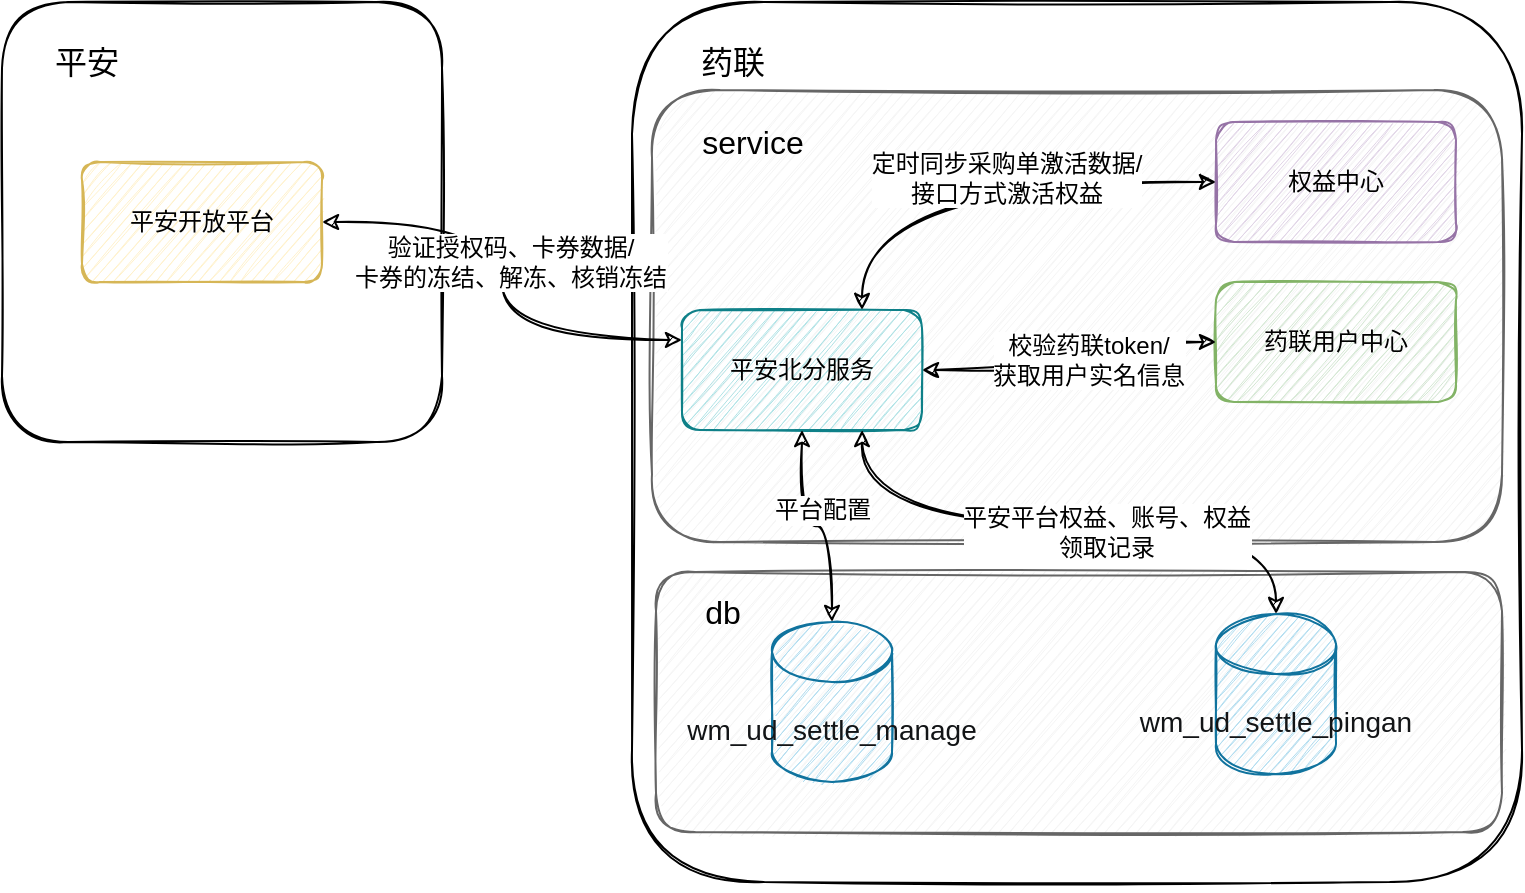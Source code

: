 <mxfile version="17.2.6" type="github" pages="3">
  <diagram id="sKZ18Q_9JzX4SDILj4GE" name="服务关系图">
    <mxGraphModel dx="1406" dy="701" grid="1" gridSize="10" guides="1" tooltips="1" connect="1" arrows="1" fold="1" page="1" pageScale="1" pageWidth="827" pageHeight="1169" math="0" shadow="0">
      <root>
        <mxCell id="0" />
        <mxCell id="1" parent="0" />
        <mxCell id="rWlm6NNGKYXJjht6-5lg-11" value="" style="rounded=1;whiteSpace=wrap;html=1;sketch=1;" vertex="1" parent="1">
          <mxGeometry x="395" y="80" width="445" height="440" as="geometry" />
        </mxCell>
        <mxCell id="rWlm6NNGKYXJjht6-5lg-10" value="" style="rounded=1;whiteSpace=wrap;html=1;fillColor=#f5f5f5;sketch=1;strokeColor=#666666;fontColor=#333333;" vertex="1" parent="1">
          <mxGeometry x="407" y="365" width="423" height="130" as="geometry" />
        </mxCell>
        <mxCell id="rWlm6NNGKYXJjht6-5lg-9" value="" style="rounded=1;whiteSpace=wrap;html=1;fillColor=#f5f5f5;sketch=1;strokeColor=#666666;fontColor=#333333;" vertex="1" parent="1">
          <mxGeometry x="405" y="124" width="425" height="226" as="geometry" />
        </mxCell>
        <mxCell id="rWlm6NNGKYXJjht6-5lg-8" value="" style="rounded=1;whiteSpace=wrap;html=1;sketch=1;" vertex="1" parent="1">
          <mxGeometry x="80" y="80" width="220" height="220" as="geometry" />
        </mxCell>
        <mxCell id="rWlm6NNGKYXJjht6-5lg-1" value="平安北分服务" style="rounded=1;whiteSpace=wrap;html=1;sketch=1;fillColor=#b0e3e6;strokeColor=#0e8088;" vertex="1" parent="1">
          <mxGeometry x="420" y="234" width="120" height="60" as="geometry" />
        </mxCell>
        <mxCell id="rWlm6NNGKYXJjht6-5lg-3" value="药联用户中心" style="rounded=1;whiteSpace=wrap;html=1;sketch=1;fillColor=#d5e8d4;strokeColor=#82b366;" vertex="1" parent="1">
          <mxGeometry x="687" y="220" width="120" height="60" as="geometry" />
        </mxCell>
        <mxCell id="rWlm6NNGKYXJjht6-5lg-4" value="平安开放平台" style="rounded=1;whiteSpace=wrap;html=1;sketch=1;fillColor=#fff2cc;strokeColor=#d6b656;" vertex="1" parent="1">
          <mxGeometry x="120" y="160" width="120" height="60" as="geometry" />
        </mxCell>
        <mxCell id="rWlm6NNGKYXJjht6-5lg-5" value="权益中心" style="rounded=1;whiteSpace=wrap;html=1;sketch=1;fillColor=#e1d5e7;strokeColor=#9673a6;" vertex="1" parent="1">
          <mxGeometry x="687" y="140" width="120" height="60" as="geometry" />
        </mxCell>
        <mxCell id="rWlm6NNGKYXJjht6-5lg-6" value="&lt;p style=&quot;margin: 0px ; font-stretch: normal ; font-size: 14px ; line-height: normal ; color: rgb(18 , 20 , 22)&quot;&gt;wm_ud_settle_manage&lt;/p&gt;" style="shape=cylinder3;whiteSpace=wrap;html=1;boundedLbl=1;backgroundOutline=1;size=15;sketch=1;fillColor=#b1ddf0;strokeColor=#10739e;" vertex="1" parent="1">
          <mxGeometry x="465" y="390" width="60" height="80" as="geometry" />
        </mxCell>
        <mxCell id="rWlm6NNGKYXJjht6-5lg-7" value="&lt;p style=&quot;margin: 0px ; font-stretch: normal ; font-size: 14px ; line-height: normal ; color: rgb(18 , 20 , 22)&quot;&gt;wm_ud_settle_pingan&lt;/p&gt;" style="shape=cylinder3;whiteSpace=wrap;html=1;boundedLbl=1;backgroundOutline=1;size=15;sketch=1;fillColor=#b1ddf0;strokeColor=#10739e;" vertex="1" parent="1">
          <mxGeometry x="687" y="386" width="60" height="80" as="geometry" />
        </mxCell>
        <mxCell id="rWlm6NNGKYXJjht6-5lg-12" style="edgeStyle=orthogonalEdgeStyle;rounded=0;orthogonalLoop=1;jettySize=auto;html=1;exitX=0.5;exitY=1;exitDx=0;exitDy=0;sketch=1;" edge="1" parent="1">
          <mxGeometry relative="1" as="geometry">
            <mxPoint x="595" y="516" as="sourcePoint" />
            <mxPoint x="595" y="516" as="targetPoint" />
          </mxGeometry>
        </mxCell>
        <mxCell id="rWlm6NNGKYXJjht6-5lg-14" value="&lt;font style=&quot;font-size: 16px&quot;&gt;平安&lt;/font&gt;" style="text;html=1;align=center;verticalAlign=middle;resizable=0;points=[];autosize=1;strokeColor=none;fillColor=none;sketch=1;" vertex="1" parent="1">
          <mxGeometry x="97" y="100" width="50" height="20" as="geometry" />
        </mxCell>
        <mxCell id="rWlm6NNGKYXJjht6-5lg-16" style="edgeStyle=orthogonalEdgeStyle;curved=1;rounded=0;sketch=1;orthogonalLoop=1;jettySize=auto;html=1;exitX=1;exitY=0.5;exitDx=0;exitDy=0;fontSize=12;entryX=0;entryY=0.5;entryDx=0;entryDy=0;startArrow=classic;startFill=1;" edge="1" parent="1" source="rWlm6NNGKYXJjht6-5lg-1" target="rWlm6NNGKYXJjht6-5lg-3">
          <mxGeometry relative="1" as="geometry">
            <mxPoint x="336.66" y="635" as="sourcePoint" />
            <mxPoint x="470.0" y="624" as="targetPoint" />
          </mxGeometry>
        </mxCell>
        <mxCell id="rWlm6NNGKYXJjht6-5lg-18" value="校验药联token/&lt;br&gt;获取用户实名信息" style="edgeLabel;html=1;align=center;verticalAlign=middle;resizable=0;points=[];fontSize=12;" vertex="1" connectable="0" parent="rWlm6NNGKYXJjht6-5lg-16">
          <mxGeometry x="0.2" y="-9" relative="1" as="geometry">
            <mxPoint as="offset" />
          </mxGeometry>
        </mxCell>
        <mxCell id="rWlm6NNGKYXJjht6-5lg-19" style="edgeStyle=orthogonalEdgeStyle;curved=1;rounded=0;sketch=1;orthogonalLoop=1;jettySize=auto;html=1;exitX=0.75;exitY=0;exitDx=0;exitDy=0;fontSize=12;entryX=0;entryY=0.5;entryDx=0;entryDy=0;startArrow=classic;startFill=1;" edge="1" parent="1" source="rWlm6NNGKYXJjht6-5lg-1" target="rWlm6NNGKYXJjht6-5lg-5">
          <mxGeometry relative="1" as="geometry">
            <mxPoint x="520" y="264" as="sourcePoint" />
            <mxPoint x="645" y="194" as="targetPoint" />
          </mxGeometry>
        </mxCell>
        <mxCell id="rWlm6NNGKYXJjht6-5lg-20" value="定时同步采购单激活数据/&lt;br&gt;接口方式激活权益" style="edgeLabel;html=1;align=center;verticalAlign=middle;resizable=0;points=[];fontSize=12;" vertex="1" connectable="0" parent="rWlm6NNGKYXJjht6-5lg-19">
          <mxGeometry x="0.2" y="-9" relative="1" as="geometry">
            <mxPoint x="-9" y="-11" as="offset" />
          </mxGeometry>
        </mxCell>
        <mxCell id="rWlm6NNGKYXJjht6-5lg-24" style="edgeStyle=orthogonalEdgeStyle;curved=1;rounded=0;sketch=1;orthogonalLoop=1;jettySize=auto;html=1;exitX=1;exitY=0.5;exitDx=0;exitDy=0;fontSize=12;entryX=0;entryY=0.25;entryDx=0;entryDy=0;startArrow=classic;startFill=1;" edge="1" parent="1" source="rWlm6NNGKYXJjht6-5lg-4" target="rWlm6NNGKYXJjht6-5lg-1">
          <mxGeometry relative="1" as="geometry">
            <mxPoint x="455" y="190" as="sourcePoint" />
            <mxPoint x="580" y="120" as="targetPoint" />
          </mxGeometry>
        </mxCell>
        <mxCell id="rWlm6NNGKYXJjht6-5lg-26" value="验证授权码、卡券数据/&lt;br&gt;卡券的冻结、解冻、核销冻结" style="edgeLabel;html=1;align=center;verticalAlign=middle;resizable=0;points=[];fontSize=12;labelBackgroundColor=default;" vertex="1" connectable="0" parent="rWlm6NNGKYXJjht6-5lg-24">
          <mxGeometry x="0.277" y="5" relative="1" as="geometry">
            <mxPoint y="-34" as="offset" />
          </mxGeometry>
        </mxCell>
        <mxCell id="rWlm6NNGKYXJjht6-5lg-27" value="&lt;font style=&quot;font-size: 16px&quot;&gt;药联&lt;/font&gt;" style="text;html=1;align=center;verticalAlign=middle;resizable=0;points=[];autosize=1;strokeColor=none;fillColor=none;sketch=1;" vertex="1" parent="1">
          <mxGeometry x="420" y="100" width="50" height="20" as="geometry" />
        </mxCell>
        <mxCell id="rWlm6NNGKYXJjht6-5lg-29" style="edgeStyle=orthogonalEdgeStyle;curved=1;rounded=0;sketch=1;orthogonalLoop=1;jettySize=auto;html=1;exitX=0.5;exitY=0;exitDx=0;exitDy=0;fontSize=12;entryX=0.5;entryY=1;entryDx=0;entryDy=0;startArrow=classic;startFill=1;exitPerimeter=0;" edge="1" parent="1" source="rWlm6NNGKYXJjht6-5lg-6" target="rWlm6NNGKYXJjht6-5lg-1">
          <mxGeometry relative="1" as="geometry">
            <mxPoint x="240" y="200" as="sourcePoint" />
            <mxPoint x="430" y="279" as="targetPoint" />
          </mxGeometry>
        </mxCell>
        <mxCell id="rWlm6NNGKYXJjht6-5lg-30" value="平台配置" style="edgeLabel;html=1;align=center;verticalAlign=middle;resizable=0;points=[];fontSize=12;" vertex="1" connectable="0" parent="rWlm6NNGKYXJjht6-5lg-29">
          <mxGeometry x="0.277" y="5" relative="1" as="geometry">
            <mxPoint x="15" as="offset" />
          </mxGeometry>
        </mxCell>
        <mxCell id="rWlm6NNGKYXJjht6-5lg-31" style="edgeStyle=orthogonalEdgeStyle;curved=1;rounded=0;sketch=1;orthogonalLoop=1;jettySize=auto;html=1;exitX=0.5;exitY=0;exitDx=0;exitDy=0;fontSize=12;entryX=0.75;entryY=1;entryDx=0;entryDy=0;startArrow=classic;startFill=1;exitPerimeter=0;" edge="1" parent="1" source="rWlm6NNGKYXJjht6-5lg-7" target="rWlm6NNGKYXJjht6-5lg-1">
          <mxGeometry relative="1" as="geometry">
            <mxPoint x="505" y="449" as="sourcePoint" />
            <mxPoint x="490" y="324" as="targetPoint" />
          </mxGeometry>
        </mxCell>
        <mxCell id="rWlm6NNGKYXJjht6-5lg-32" value="平安平台权益、账号、权益&lt;br&gt;领取记录" style="edgeLabel;html=1;align=center;verticalAlign=middle;resizable=0;points=[];fontSize=12;" vertex="1" connectable="0" parent="rWlm6NNGKYXJjht6-5lg-31">
          <mxGeometry x="0.277" y="5" relative="1" as="geometry">
            <mxPoint x="60" as="offset" />
          </mxGeometry>
        </mxCell>
        <mxCell id="rWlm6NNGKYXJjht6-5lg-33" value="&lt;font size=&quot;3&quot;&gt;service&lt;/font&gt;" style="text;html=1;align=center;verticalAlign=middle;resizable=0;points=[];autosize=1;strokeColor=none;fillColor=none;sketch=1;" vertex="1" parent="1">
          <mxGeometry x="420" y="140" width="70" height="20" as="geometry" />
        </mxCell>
        <mxCell id="rWlm6NNGKYXJjht6-5lg-34" value="&lt;font size=&quot;3&quot;&gt;db&lt;/font&gt;" style="text;html=1;align=center;verticalAlign=middle;resizable=0;points=[];autosize=1;strokeColor=none;fillColor=none;sketch=1;" vertex="1" parent="1">
          <mxGeometry x="425" y="375" width="30" height="20" as="geometry" />
        </mxCell>
      </root>
    </mxGraphModel>
  </diagram>
  <diagram id="8aKM9LNyqzDeqCLq5lPP" name="详细流程图">
    <mxGraphModel dx="3887" dy="701" grid="1" gridSize="10" guides="1" tooltips="1" connect="1" arrows="1" fold="1" page="1" pageScale="1" pageWidth="827" pageHeight="1169" math="0" shadow="0">
      <root>
        <mxCell id="0" />
        <mxCell id="1" parent="0" />
        <mxCell id="D0R3tvfCUw0mEAUHzphH-1" value="平安用户端(APP)" style="swimlane;whiteSpace=wrap;sketch=1;" vertex="1" parent="1">
          <mxGeometry x="-2320" y="70" width="281.5" height="1892" as="geometry" />
        </mxCell>
        <mxCell id="D0R3tvfCUw0mEAUHzphH-2" style="edgeStyle=orthogonalEdgeStyle;curved=1;rounded=0;orthogonalLoop=1;jettySize=auto;html=1;exitX=0.5;exitY=1;exitDx=0;exitDy=0;sketch=1;" edge="1" parent="D0R3tvfCUw0mEAUHzphH-1" source="D0R3tvfCUw0mEAUHzphH-3" target="D0R3tvfCUw0mEAUHzphH-4">
          <mxGeometry relative="1" as="geometry" />
        </mxCell>
        <mxCell id="D0R3tvfCUw0mEAUHzphH-3" value="START" style="ellipse;whiteSpace=wrap;html=1;strokeWidth=2;sketch=1;" vertex="1" parent="D0R3tvfCUw0mEAUHzphH-1">
          <mxGeometry x="99.5" y="52" width="84.5" height="38" as="geometry" />
        </mxCell>
        <mxCell id="D0R3tvfCUw0mEAUHzphH-4" value="选择优惠券使用" style="rounded=1;whiteSpace=wrap;html=1;align=left;sketch=1;" vertex="1" parent="D0R3tvfCUw0mEAUHzphH-1">
          <mxGeometry x="95.13" y="122" width="93.25" height="38" as="geometry" />
        </mxCell>
        <mxCell id="D0R3tvfCUw0mEAUHzphH-7" value="END" style="ellipse;whiteSpace=wrap;html=1;strokeWidth=2;sketch=1;" vertex="1" parent="D0R3tvfCUw0mEAUHzphH-1">
          <mxGeometry x="114.25" y="330" width="53" height="28" as="geometry" />
        </mxCell>
        <mxCell id="D0R3tvfCUw0mEAUHzphH-9" value="" style="edgeStyle=orthogonalEdgeStyle;curved=1;rounded=0;orthogonalLoop=1;jettySize=auto;html=1;sketch=1;" edge="1" parent="D0R3tvfCUw0mEAUHzphH-1" source="D0R3tvfCUw0mEAUHzphH-10" target="D0R3tvfCUw0mEAUHzphH-14">
          <mxGeometry relative="1" as="geometry" />
        </mxCell>
        <mxCell id="D0R3tvfCUw0mEAUHzphH-10" value="创建成功" style="rhombus;whiteSpace=wrap;html=1;align=center;fillColor=rgb(255, 255, 255);strokeColor=rgb(0, 0, 0);fontColor=rgb(0, 0, 0);rounded=1;sketch=1;" vertex="1" parent="D0R3tvfCUw0mEAUHzphH-1">
          <mxGeometry x="143" y="2020.005" width="80" height="80" as="geometry" />
        </mxCell>
        <mxCell id="D0R3tvfCUw0mEAUHzphH-11" value="END" style="ellipse;whiteSpace=wrap;html=1;strokeWidth=2;sketch=1;" vertex="1" parent="D0R3tvfCUw0mEAUHzphH-1">
          <mxGeometry x="38" y="2046" width="53" height="28" as="geometry" />
        </mxCell>
        <mxCell id="D0R3tvfCUw0mEAUHzphH-12" value="" style="edgeStyle=orthogonalEdgeStyle;curved=1;rounded=0;orthogonalLoop=1;jettySize=auto;html=1;entryX=1;entryY=0.5;entryDx=0;entryDy=0;sketch=1;" edge="1" parent="D0R3tvfCUw0mEAUHzphH-1" target="D0R3tvfCUw0mEAUHzphH-11">
          <mxGeometry relative="1" as="geometry">
            <mxPoint x="148" y="2060.01" as="sourcePoint" />
            <mxPoint x="98.51" y="2060.07" as="targetPoint" />
          </mxGeometry>
        </mxCell>
        <mxCell id="D0R3tvfCUw0mEAUHzphH-13" value="否" style="edgeLabel;html=1;align=center;verticalAlign=middle;resizable=0;points=[];sketch=1;" vertex="1" connectable="0" parent="D0R3tvfCUw0mEAUHzphH-12">
          <mxGeometry x="-0.136" y="-5" relative="1" as="geometry">
            <mxPoint as="offset" />
          </mxGeometry>
        </mxCell>
        <mxCell id="D0R3tvfCUw0mEAUHzphH-14" value="打款凭证上传页面" style="whiteSpace=wrap;html=1;fillColor=rgb(255, 255, 255);strokeColor=rgb(0, 0, 0);fontColor=rgb(0, 0, 0);rounded=1;align=left;sketch=1;" vertex="1" parent="D0R3tvfCUw0mEAUHzphH-1">
          <mxGeometry x="123" y="2130.015" width="120" height="60" as="geometry" />
        </mxCell>
        <mxCell id="D0R3tvfCUw0mEAUHzphH-15" value="创建成功" style="rhombus;whiteSpace=wrap;html=1;align=center;fillColor=rgb(255, 255, 255);strokeColor=rgb(0, 0, 0);fontColor=rgb(0, 0, 0);rounded=1;sketch=1;" vertex="1" parent="D0R3tvfCUw0mEAUHzphH-1">
          <mxGeometry x="143" y="2220.005" width="80" height="80" as="geometry" />
        </mxCell>
        <mxCell id="D0R3tvfCUw0mEAUHzphH-16" value="END" style="ellipse;whiteSpace=wrap;html=1;strokeWidth=2;sketch=1;" vertex="1" parent="D0R3tvfCUw0mEAUHzphH-1">
          <mxGeometry x="38" y="2246" width="53" height="28" as="geometry" />
        </mxCell>
        <mxCell id="D0R3tvfCUw0mEAUHzphH-17" value="" style="edgeStyle=orthogonalEdgeStyle;curved=1;rounded=0;orthogonalLoop=1;jettySize=auto;html=1;entryX=1;entryY=0.5;entryDx=0;entryDy=0;sketch=1;" edge="1" parent="D0R3tvfCUw0mEAUHzphH-1" target="D0R3tvfCUw0mEAUHzphH-16">
          <mxGeometry relative="1" as="geometry">
            <mxPoint x="148" y="2260.01" as="sourcePoint" />
            <mxPoint x="-59.99" y="2132.07" as="targetPoint" />
          </mxGeometry>
        </mxCell>
        <mxCell id="D0R3tvfCUw0mEAUHzphH-18" value="否" style="edgeLabel;html=1;align=center;verticalAlign=middle;resizable=0;points=[];sketch=1;" vertex="1" connectable="0" parent="D0R3tvfCUw0mEAUHzphH-17">
          <mxGeometry x="-0.136" y="-5" relative="1" as="geometry">
            <mxPoint as="offset" />
          </mxGeometry>
        </mxCell>
        <mxCell id="D0R3tvfCUw0mEAUHzphH-92" value="&lt;font style=&quot;font-size: 12px&quot;&gt;生成特定跳转链接,302重定向跳转&lt;br&gt;url:样式:&lt;span style=&quot;color: rgba(0 , 0 , 0 , 0) ; font-family: monospace&quot;&gt;%3&lt;/span&gt;&lt;span style=&quot;color: rgb(18 , 20 , 22)&quot;&gt;https://host:port&lt;/span&gt;/check?code=xxx&amp;amp;couponCode=xxx&lt;br&gt;两个参数:&lt;br&gt;code: 授权码,有效期5分钟&lt;br&gt;平安的卡券ID&lt;/font&gt;" style="rounded=1;whiteSpace=wrap;html=1;align=left;sketch=1;" vertex="1" parent="D0R3tvfCUw0mEAUHzphH-1">
          <mxGeometry x="42" y="190" width="201" height="110" as="geometry" />
        </mxCell>
        <mxCell id="qD16PZeWY5JkVx_kRt0j-1" style="edgeStyle=orthogonalEdgeStyle;curved=1;rounded=0;orthogonalLoop=1;jettySize=auto;html=1;exitX=0.5;exitY=1;exitDx=0;exitDy=0;sketch=1;entryX=0.5;entryY=0;entryDx=0;entryDy=0;" edge="1" parent="D0R3tvfCUw0mEAUHzphH-1" source="D0R3tvfCUw0mEAUHzphH-4" target="D0R3tvfCUw0mEAUHzphH-92">
          <mxGeometry relative="1" as="geometry">
            <mxPoint x="433.255" y="170" as="sourcePoint" />
            <mxPoint x="154.5" y="190" as="targetPoint" />
          </mxGeometry>
        </mxCell>
        <mxCell id="IJUBcqG4xjlxhmgSNN_N-18" value="END" style="ellipse;whiteSpace=wrap;html=1;strokeWidth=2;sketch=1;" vertex="1" parent="D0R3tvfCUw0mEAUHzphH-1">
          <mxGeometry x="116.5" y="620" width="53" height="28" as="geometry" />
        </mxCell>
        <mxCell id="IJUBcqG4xjlxhmgSNN_N-30" value="END" style="ellipse;whiteSpace=wrap;html=1;strokeWidth=2;sketch=1;" vertex="1" parent="D0R3tvfCUw0mEAUHzphH-1">
          <mxGeometry x="120.5" y="850" width="53" height="28" as="geometry" />
        </mxCell>
        <mxCell id="IJUBcqG4xjlxhmgSNN_N-73" value="END" style="ellipse;whiteSpace=wrap;html=1;strokeWidth=2;sketch=1;" vertex="1" parent="D0R3tvfCUw0mEAUHzphH-1">
          <mxGeometry x="106.5" y="1260" width="53" height="28" as="geometry" />
        </mxCell>
        <mxCell id="IJUBcqG4xjlxhmgSNN_N-95" value="END" style="ellipse;whiteSpace=wrap;html=1;strokeWidth=2;sketch=1;" vertex="1" parent="D0R3tvfCUw0mEAUHzphH-1">
          <mxGeometry x="108" y="1527" width="53" height="28" as="geometry" />
        </mxCell>
        <mxCell id="D0R3tvfCUw0mEAUHzphH-19" value="权益领取" style="shape=document;whiteSpace=wrap;html=1;boundedLbl=1;sketch=1;" vertex="1" parent="1">
          <mxGeometry x="-2450" y="120" width="100" height="50" as="geometry" />
        </mxCell>
        <mxCell id="D0R3tvfCUw0mEAUHzphH-20" value="平安北分项目前端" style="swimlane;whiteSpace=wrap;sketch=1;align=center;" vertex="1" parent="1">
          <mxGeometry x="-2037" y="70" width="277" height="1892" as="geometry" />
        </mxCell>
        <mxCell id="D0R3tvfCUw0mEAUHzphH-24" value="/check?code=xxx&amp;amp;couponCode=xxx&lt;br&gt;权益领取" style="rounded=1;whiteSpace=wrap;html=1;align=left;sketch=1;" vertex="1" parent="D0R3tvfCUw0mEAUHzphH-20">
          <mxGeometry x="50.5" y="200" width="195.5" height="40" as="geometry" />
        </mxCell>
        <mxCell id="qD16PZeWY5JkVx_kRt0j-4" value="校验基本参数&lt;br&gt;code和couponCode" style="rounded=1;whiteSpace=wrap;html=1;align=left;sketch=1;" vertex="1" parent="D0R3tvfCUw0mEAUHzphH-20">
          <mxGeometry x="90.12" y="279" width="114.88" height="41" as="geometry" />
        </mxCell>
        <mxCell id="qD16PZeWY5JkVx_kRt0j-5" style="edgeStyle=orthogonalEdgeStyle;curved=1;rounded=0;orthogonalLoop=1;jettySize=auto;html=1;exitX=0.5;exitY=1;exitDx=0;exitDy=0;sketch=1;" edge="1" parent="D0R3tvfCUw0mEAUHzphH-20" source="D0R3tvfCUw0mEAUHzphH-24" target="qD16PZeWY5JkVx_kRt0j-4">
          <mxGeometry relative="1" as="geometry">
            <mxPoint x="-28.5" y="255" as="sourcePoint" />
            <mxPoint x="74.5" y="230" as="targetPoint" />
          </mxGeometry>
        </mxCell>
        <mxCell id="qD16PZeWY5JkVx_kRt0j-8" value="&lt;font style=&quot;font-size: 12px&quot;&gt;cache中是否有&lt;br&gt;药联统一token&lt;br&gt;(&lt;span style=&quot;color: rgb(18 , 20 , 22)&quot;&gt;union_token&lt;/span&gt;)&lt;/font&gt;" style="rhombus;whiteSpace=wrap;html=1;align=center;fillColor=rgb(255, 255, 255);strokeColor=rgb(0, 0, 0);fontColor=rgb(0, 0, 0);rounded=1;sketch=1;" vertex="1" parent="D0R3tvfCUw0mEAUHzphH-20">
          <mxGeometry x="87.49" y="360" width="121.5" height="90" as="geometry" />
        </mxCell>
        <mxCell id="qD16PZeWY5JkVx_kRt0j-9" value="去药联统一登录" style="whiteSpace=wrap;html=1;align=left;fillColor=rgb(255, 255, 255);strokeColor=rgb(0, 0, 0);fontColor=rgb(0, 0, 0);rounded=1;sketch=1;" vertex="1" parent="D0R3tvfCUw0mEAUHzphH-20">
          <mxGeometry x="177" y="460" width="91.5" height="33" as="geometry" />
        </mxCell>
        <mxCell id="qD16PZeWY5JkVx_kRt0j-11" style="edgeStyle=orthogonalEdgeStyle;curved=1;rounded=0;orthogonalLoop=1;jettySize=auto;html=1;exitX=0.5;exitY=1;exitDx=0;exitDy=0;sketch=1;entryX=0.5;entryY=0;entryDx=0;entryDy=0;" edge="1" parent="D0R3tvfCUw0mEAUHzphH-20" source="qD16PZeWY5JkVx_kRt0j-4" target="qD16PZeWY5JkVx_kRt0j-8">
          <mxGeometry relative="1" as="geometry">
            <mxPoint x="-28.5" y="255" as="sourcePoint" />
            <mxPoint x="60.5" y="230" as="targetPoint" />
          </mxGeometry>
        </mxCell>
        <mxCell id="qD16PZeWY5JkVx_kRt0j-15" value="否" style="edgeStyle=orthogonalEdgeStyle;curved=1;rounded=0;orthogonalLoop=1;jettySize=auto;html=1;exitX=1;exitY=0.5;exitDx=0;exitDy=0;sketch=1;entryX=0.5;entryY=0;entryDx=0;entryDy=0;" edge="1" parent="D0R3tvfCUw0mEAUHzphH-20" source="qD16PZeWY5JkVx_kRt0j-8" target="qD16PZeWY5JkVx_kRt0j-9">
          <mxGeometry relative="1" as="geometry">
            <mxPoint x="158.245" y="329" as="sourcePoint" />
            <mxPoint x="158.24" y="370" as="targetPoint" />
            <Array as="points">
              <mxPoint x="229" y="405" />
              <mxPoint x="229" y="420" />
              <mxPoint x="223" y="420" />
            </Array>
          </mxGeometry>
        </mxCell>
        <mxCell id="qD16PZeWY5JkVx_kRt0j-17" value="权益使用" style="whiteSpace=wrap;html=1;align=center;fillColor=rgb(255, 255, 255);strokeColor=rgb(0, 0, 0);fontColor=rgb(0, 0, 0);rounded=1;sketch=1;" vertex="1" parent="D0R3tvfCUw0mEAUHzphH-20">
          <mxGeometry x="105.99" y="540" width="84.5" height="30" as="geometry" />
        </mxCell>
        <mxCell id="qD16PZeWY5JkVx_kRt0j-20" value="是" style="edgeStyle=orthogonalEdgeStyle;curved=1;rounded=0;orthogonalLoop=1;jettySize=auto;html=1;exitX=0.5;exitY=1;exitDx=0;exitDy=0;sketch=1;" edge="1" parent="D0R3tvfCUw0mEAUHzphH-20" source="qD16PZeWY5JkVx_kRt0j-8" target="qD16PZeWY5JkVx_kRt0j-17">
          <mxGeometry relative="1" as="geometry">
            <mxPoint x="158.245" y="329" as="sourcePoint" />
            <mxPoint x="158.24" y="370" as="targetPoint" />
          </mxGeometry>
        </mxCell>
        <mxCell id="IJUBcqG4xjlxhmgSNN_N-25" value="token异常,清除cache,让用户重新登录" style="whiteSpace=wrap;html=1;align=center;fillColor=rgb(255, 255, 255);strokeColor=rgb(0, 0, 0);fontColor=rgb(0, 0, 0);rounded=1;sketch=1;" vertex="1" parent="D0R3tvfCUw0mEAUHzphH-20">
          <mxGeometry x="57" y="742.5" width="163" height="35" as="geometry" />
        </mxCell>
        <mxCell id="IJUBcqG4xjlxhmgSNN_N-27" style="edgeStyle=orthogonalEdgeStyle;curved=1;rounded=0;orthogonalLoop=1;jettySize=auto;html=1;exitX=0.5;exitY=1;exitDx=0;exitDy=0;sketch=1;entryX=0;entryY=0.5;entryDx=0;entryDy=0;fontColor=#FF0000;labelBorderColor=#FF0000;labelBackgroundColor=#FF0000;strokeColor=#FF0000;" edge="1" parent="D0R3tvfCUw0mEAUHzphH-20" source="IJUBcqG4xjlxhmgSNN_N-25" target="qD16PZeWY5JkVx_kRt0j-8">
          <mxGeometry relative="1" as="geometry">
            <mxPoint x="278.5" y="486.5" as="sourcePoint" />
            <mxPoint x="647" y="419" as="targetPoint" />
            <Array as="points">
              <mxPoint x="139" y="798" />
              <mxPoint x="37" y="798" />
              <mxPoint x="37" y="596" />
              <mxPoint x="68" y="596" />
              <mxPoint x="68" y="405" />
            </Array>
          </mxGeometry>
        </mxCell>
        <mxCell id="D0R3tvfCUw0mEAUHzphH-38" value="outreach-settle-pingan-api" style="swimlane;whiteSpace=wrap;sketch=1;" vertex="1" parent="1">
          <mxGeometry x="-1757" y="70" width="287" height="2390" as="geometry" />
        </mxCell>
        <mxCell id="IJUBcqG4xjlxhmgSNN_N-40" value="" style="whiteSpace=wrap;html=1;fillColor=none;strokeColor=rgb(0, 0, 0);fontColor=rgb(0, 0, 0);rounded=1;align=left;dashed=1;sketch=1;" vertex="1" parent="D0R3tvfCUw0mEAUHzphH-38">
          <mxGeometry x="20" y="986" width="240" height="324" as="geometry" />
        </mxCell>
        <mxCell id="IJUBcqG4xjlxhmgSNN_N-1" value="权益使用" style="whiteSpace=wrap;html=1;align=center;fillColor=rgb(255, 255, 255);strokeColor=rgb(0, 0, 0);fontColor=rgb(0, 0, 0);rounded=1;sketch=1;" vertex="1" parent="D0R3tvfCUw0mEAUHzphH-38">
          <mxGeometry x="73.5" y="2140" width="84.5" height="30" as="geometry" />
        </mxCell>
        <mxCell id="IJUBcqG4xjlxhmgSNN_N-2" value="&lt;p style=&quot;margin: 0px ; font-stretch: normal ; line-height: normal ; color: rgb(18 , 20 , 22)&quot;&gt;&lt;font style=&quot;font-size: 12px&quot;&gt;/api/equity/use&lt;/font&gt;&lt;/p&gt;&lt;font style=&quot;font-size: 12px&quot;&gt;权益使用&lt;/font&gt;" style="whiteSpace=wrap;html=1;align=left;fillColor=rgb(255, 255, 255);strokeColor=rgb(0, 0, 0);fontColor=rgb(0, 0, 0);rounded=1;sketch=1;" vertex="1" parent="D0R3tvfCUw0mEAUHzphH-38">
          <mxGeometry x="80.42" y="540" width="102.3" height="30" as="geometry" />
        </mxCell>
        <mxCell id="IJUBcqG4xjlxhmgSNN_N-3" value="" style="edgeStyle=orthogonalEdgeStyle;curved=1;rounded=0;orthogonalLoop=1;jettySize=auto;html=1;entryX=0.5;entryY=0;entryDx=0;entryDy=0;sketch=1;" edge="1" parent="D0R3tvfCUw0mEAUHzphH-38" source="IJUBcqG4xjlxhmgSNN_N-2" target="IJUBcqG4xjlxhmgSNN_N-6">
          <mxGeometry relative="1" as="geometry">
            <mxPoint x="-337.89" y="0.03" as="targetPoint" />
          </mxGeometry>
        </mxCell>
        <mxCell id="IJUBcqG4xjlxhmgSNN_N-4" value="检查商品信息&lt;br&gt;&lt;ol&gt;&lt;li&gt;商品状态&lt;br&gt;&lt;/li&gt;&lt;li&gt;起购数量&lt;/li&gt;&lt;li&gt;领取方式是否满足&lt;/li&gt;&lt;/ol&gt;" style="whiteSpace=wrap;html=1;fillColor=rgb(255, 255, 255);strokeColor=rgb(0, 0, 0);fontColor=rgb(0, 0, 0);rounded=1;align=left;sketch=1;" vertex="1" parent="D0R3tvfCUw0mEAUHzphH-38">
          <mxGeometry x="55.84" y="1950" width="157.75" height="92.75" as="geometry" />
        </mxCell>
        <mxCell id="IJUBcqG4xjlxhmgSNN_N-5" value="" style="edgeStyle=orthogonalEdgeStyle;curved=1;rounded=0;orthogonalLoop=1;jettySize=auto;html=1;exitX=0.5;exitY=1;exitDx=0;exitDy=0;sketch=1;" edge="1" parent="D0R3tvfCUw0mEAUHzphH-38" source="IJUBcqG4xjlxhmgSNN_N-6" target="IJUBcqG4xjlxhmgSNN_N-21">
          <mxGeometry relative="1" as="geometry">
            <mxPoint x="-337.89" y="51.47" as="sourcePoint" />
          </mxGeometry>
        </mxCell>
        <mxCell id="IJUBcqG4xjlxhmgSNN_N-6" value="检查基本参数&lt;br&gt;&lt;ol&gt;&lt;li&gt;平台、平安校验码、平安卡券ID&lt;/li&gt;&lt;li&gt;header token是否为空&lt;/li&gt;&lt;/ol&gt;" style="whiteSpace=wrap;html=1;align=left;fillColor=rgb(255, 255, 255);strokeColor=rgb(0, 0, 0);fontColor=rgb(0, 0, 0);rounded=1;sketch=1;" vertex="1" parent="D0R3tvfCUw0mEAUHzphH-38">
          <mxGeometry x="25.08" y="603" width="212.92" height="80" as="geometry" />
        </mxCell>
        <mxCell id="IJUBcqG4xjlxhmgSNN_N-7" value="是否手机领取方式" style="rhombus;whiteSpace=wrap;html=1;align=left;fillColor=rgb(255, 255, 255);strokeColor=rgb(0, 0, 0);fontColor=rgb(0, 0, 0);rounded=1;sketch=1;" vertex="1" parent="D0R3tvfCUw0mEAUHzphH-38">
          <mxGeometry x="55.84" y="2093.01" width="112.25" height="58" as="geometry" />
        </mxCell>
        <mxCell id="IJUBcqG4xjlxhmgSNN_N-8" value="" style="edgeStyle=orthogonalEdgeStyle;curved=1;rounded=0;orthogonalLoop=1;jettySize=auto;html=1;sketch=1;" edge="1" parent="D0R3tvfCUw0mEAUHzphH-38" source="IJUBcqG4xjlxhmgSNN_N-4" target="IJUBcqG4xjlxhmgSNN_N-7">
          <mxGeometry relative="1" as="geometry" />
        </mxCell>
        <mxCell id="IJUBcqG4xjlxhmgSNN_N-10" value="创建项目" style="whiteSpace=wrap;html=1;align=left;fillColor=rgb(255, 255, 255);strokeColor=rgb(0, 0, 0);fontColor=rgb(0, 0, 0);rounded=1;sketch=1;" vertex="1" parent="D0R3tvfCUw0mEAUHzphH-38">
          <mxGeometry x="55.84" y="2180" width="112.25" height="28" as="geometry" />
        </mxCell>
        <mxCell id="IJUBcqG4xjlxhmgSNN_N-11" value="否" style="edgeStyle=orthogonalEdgeStyle;curved=1;rounded=0;orthogonalLoop=1;jettySize=auto;html=1;sketch=1;" edge="1" parent="D0R3tvfCUw0mEAUHzphH-38" source="IJUBcqG4xjlxhmgSNN_N-7" target="IJUBcqG4xjlxhmgSNN_N-10">
          <mxGeometry relative="1" as="geometry" />
        </mxCell>
        <mxCell id="IJUBcqG4xjlxhmgSNN_N-12" value="是" style="edgeStyle=orthogonalEdgeStyle;curved=1;rounded=0;orthogonalLoop=1;jettySize=auto;html=1;exitX=1;exitY=0.5;exitDx=0;exitDy=0;entryX=0;entryY=0.5;entryDx=0;entryDy=0;sketch=1;" edge="1" parent="D0R3tvfCUw0mEAUHzphH-38" source="IJUBcqG4xjlxhmgSNN_N-7">
          <mxGeometry relative="1" as="geometry">
            <mxPoint x="200.84" y="2122.015" as="targetPoint" />
          </mxGeometry>
        </mxCell>
        <mxCell id="IJUBcqG4xjlxhmgSNN_N-13" value="创建项目下商品" style="rounded=1;whiteSpace=wrap;html=1;align=left;fillColor=#ffe6cc;strokeColor=#d79b00;sketch=1;" vertex="1" parent="D0R3tvfCUw0mEAUHzphH-38">
          <mxGeometry x="59.15" y="2234" width="105.63" height="26" as="geometry" />
        </mxCell>
        <mxCell id="IJUBcqG4xjlxhmgSNN_N-9" value="" style="edgeStyle=orthogonalEdgeStyle;curved=1;rounded=0;orthogonalLoop=1;jettySize=auto;html=1;sketch=1;" edge="1" parent="D0R3tvfCUw0mEAUHzphH-38" source="IJUBcqG4xjlxhmgSNN_N-10" target="IJUBcqG4xjlxhmgSNN_N-13">
          <mxGeometry relative="1" as="geometry" />
        </mxCell>
        <mxCell id="IJUBcqG4xjlxhmgSNN_N-14" value="" style="edgeStyle=orthogonalEdgeStyle;curved=1;rounded=0;orthogonalLoop=1;jettySize=auto;html=1;sketch=1;entryX=0.5;entryY=0;entryDx=0;entryDy=0;" edge="1" parent="D0R3tvfCUw0mEAUHzphH-38" source="IJUBcqG4xjlxhmgSNN_N-13" target="IJUBcqG4xjlxhmgSNN_N-15">
          <mxGeometry relative="1" as="geometry" />
        </mxCell>
        <mxCell id="IJUBcqG4xjlxhmgSNN_N-15" value="创建项目下采购单" style="rounded=1;whiteSpace=wrap;html=1;align=left;fillColor=rgb(255, 255, 255);strokeColor=rgb(0, 0, 0);fontColor=rgb(0, 0, 0);sketch=1;" vertex="1" parent="D0R3tvfCUw0mEAUHzphH-38">
          <mxGeometry x="68.23" y="2300" width="105.63" height="26" as="geometry" />
        </mxCell>
        <mxCell id="IJUBcqG4xjlxhmgSNN_N-16" value="" style="whiteSpace=wrap;html=1;fillColor=none;strokeColor=rgb(0, 0, 0);fontColor=rgb(0, 0, 0);rounded=1;align=left;dashed=1;sketch=1;" vertex="1" parent="D0R3tvfCUw0mEAUHzphH-38">
          <mxGeometry x="32.4" y="2168" width="215.19" height="180" as="geometry" />
        </mxCell>
        <mxCell id="IJUBcqG4xjlxhmgSNN_N-21" value="解析token正确性&lt;br&gt;&lt;ol&gt;&lt;li&gt;解析token,获取memberId&lt;/li&gt;&lt;li&gt;token版本是否最新&lt;/li&gt;&lt;/ol&gt;" style="whiteSpace=wrap;html=1;align=left;fillColor=rgb(255, 255, 255);strokeColor=rgb(0, 0, 0);fontColor=rgb(0, 0, 0);rounded=1;sketch=1;" vertex="1" parent="D0R3tvfCUw0mEAUHzphH-38">
          <mxGeometry x="38" y="719" width="187.14" height="80" as="geometry" />
        </mxCell>
        <mxCell id="IJUBcqG4xjlxhmgSNN_N-28" value="检查平台数据&lt;br&gt;&lt;ol&gt;&lt;li&gt;查询平台配置&lt;/li&gt;&lt;li&gt;平台状态是否禁用&lt;/li&gt;&lt;/ol&gt;" style="whiteSpace=wrap;html=1;align=left;fillColor=rgb(255, 255, 255);strokeColor=rgb(0, 0, 0);fontColor=rgb(0, 0, 0);rounded=1;sketch=1;" vertex="1" parent="D0R3tvfCUw0mEAUHzphH-38">
          <mxGeometry x="49.91" y="830" width="163.25" height="70" as="geometry" />
        </mxCell>
        <mxCell id="IJUBcqG4xjlxhmgSNN_N-29" value="" style="edgeStyle=orthogonalEdgeStyle;curved=1;rounded=0;orthogonalLoop=1;jettySize=auto;html=1;exitX=0.5;exitY=1;exitDx=0;exitDy=0;sketch=1;" edge="1" parent="D0R3tvfCUw0mEAUHzphH-38" source="IJUBcqG4xjlxhmgSNN_N-21" target="IJUBcqG4xjlxhmgSNN_N-28">
          <mxGeometry relative="1" as="geometry">
            <mxPoint x="141.54" y="693" as="sourcePoint" />
            <mxPoint x="141.6" y="730" as="targetPoint" />
          </mxGeometry>
        </mxCell>
        <mxCell id="IJUBcqG4xjlxhmgSNN_N-33" value="根据code查询平安hopenid" style="whiteSpace=wrap;html=1;align=left;fillColor=rgb(255, 255, 255);strokeColor=rgb(0, 0, 0);fontColor=rgb(0, 0, 0);rounded=1;sketch=1;" vertex="1" parent="D0R3tvfCUw0mEAUHzphH-38">
          <mxGeometry x="55.95" y="931" width="150.05" height="40" as="geometry" />
        </mxCell>
        <mxCell id="IJUBcqG4xjlxhmgSNN_N-34" value="" style="edgeStyle=orthogonalEdgeStyle;curved=1;rounded=0;orthogonalLoop=1;jettySize=auto;html=1;exitX=0.5;exitY=1;exitDx=0;exitDy=0;sketch=1;" edge="1" parent="D0R3tvfCUw0mEAUHzphH-38" source="IJUBcqG4xjlxhmgSNN_N-28" target="IJUBcqG4xjlxhmgSNN_N-33">
          <mxGeometry relative="1" as="geometry">
            <mxPoint x="141.57" y="810" as="sourcePoint" />
            <mxPoint x="141.6" y="844" as="targetPoint" />
          </mxGeometry>
        </mxCell>
        <mxCell id="IJUBcqG4xjlxhmgSNN_N-35" value="获取平安accessToken" style="whiteSpace=wrap;html=1;align=left;fillColor=rgb(255, 255, 255);strokeColor=rgb(0, 0, 0);fontColor=rgb(0, 0, 0);rounded=1;sketch=1;" vertex="1" parent="D0R3tvfCUw0mEAUHzphH-38">
          <mxGeometry x="68.4" y="1002" width="125.15" height="28" as="geometry" />
        </mxCell>
        <mxCell id="IJUBcqG4xjlxhmgSNN_N-42" value="" style="edgeStyle=orthogonalEdgeStyle;curved=1;rounded=0;orthogonalLoop=1;jettySize=auto;html=1;exitX=0.5;exitY=1;exitDx=0;exitDy=0;sketch=1;entryX=0.5;entryY=0;entryDx=0;entryDy=0;" edge="1" parent="D0R3tvfCUw0mEAUHzphH-38" source="IJUBcqG4xjlxhmgSNN_N-33" target="IJUBcqG4xjlxhmgSNN_N-35">
          <mxGeometry relative="1" as="geometry">
            <mxPoint x="141.535" y="914" as="sourcePoint" />
            <mxPoint x="117" y="1010" as="targetPoint" />
          </mxGeometry>
        </mxCell>
        <mxCell id="IJUBcqG4xjlxhmgSNN_N-43" value="根据token获取hopenid" style="whiteSpace=wrap;html=1;align=left;fillColor=rgb(255, 255, 255);strokeColor=rgb(0, 0, 0);fontColor=rgb(0, 0, 0);rounded=1;sketch=1;" vertex="1" parent="D0R3tvfCUw0mEAUHzphH-38">
          <mxGeometry x="38.0" y="1189" width="125.15" height="28" as="geometry" />
        </mxCell>
        <mxCell id="IJUBcqG4xjlxhmgSNN_N-44" value="本地是否有缓存" style="rhombus;whiteSpace=wrap;html=1;align=center;fillColor=rgb(255, 255, 255);strokeColor=rgb(0, 0, 0);fontColor=rgb(0, 0, 0);rounded=1;sketch=1;" vertex="1" parent="D0R3tvfCUw0mEAUHzphH-38">
          <mxGeometry x="42.95" y="1057" width="112.2" height="60" as="geometry" />
        </mxCell>
        <mxCell id="IJUBcqG4xjlxhmgSNN_N-45" value="" style="edgeStyle=orthogonalEdgeStyle;curved=1;rounded=0;orthogonalLoop=1;jettySize=auto;html=1;exitX=0.5;exitY=1;exitDx=0;exitDy=0;sketch=1;" edge="1" parent="D0R3tvfCUw0mEAUHzphH-38" source="IJUBcqG4xjlxhmgSNN_N-35" target="IJUBcqG4xjlxhmgSNN_N-44">
          <mxGeometry relative="1" as="geometry">
            <mxPoint x="130.975" y="1037" as="sourcePoint" />
            <mxPoint x="141.1" y="967" as="targetPoint" />
          </mxGeometry>
        </mxCell>
        <mxCell id="IJUBcqG4xjlxhmgSNN_N-46" value="" style="edgeStyle=orthogonalEdgeStyle;curved=1;rounded=0;orthogonalLoop=1;jettySize=auto;html=1;exitX=0.5;exitY=1;exitDx=0;exitDy=0;sketch=1;" edge="1" parent="D0R3tvfCUw0mEAUHzphH-38" source="IJUBcqG4xjlxhmgSNN_N-44" target="IJUBcqG4xjlxhmgSNN_N-43">
          <mxGeometry relative="1" as="geometry">
            <mxPoint x="140.975" y="988" as="sourcePoint" />
            <mxPoint x="140.975" y="1019" as="targetPoint" />
          </mxGeometry>
        </mxCell>
        <mxCell id="IJUBcqG4xjlxhmgSNN_N-48" value="&lt;font color=&quot;#000000&quot;&gt;&lt;span&gt;是&lt;/span&gt;&lt;/font&gt;" style="edgeLabel;html=1;align=center;verticalAlign=middle;resizable=0;points=[];fontSize=12;fontColor=#FF0000;" vertex="1" connectable="0" parent="IJUBcqG4xjlxhmgSNN_N-46">
          <mxGeometry x="-0.281" y="1" relative="1" as="geometry">
            <mxPoint as="offset" />
          </mxGeometry>
        </mxCell>
        <mxCell id="IJUBcqG4xjlxhmgSNN_N-49" value="重新获取accessToken&lt;br&gt;并更新缓存" style="whiteSpace=wrap;html=1;align=left;fillColor=rgb(255, 255, 255);strokeColor=rgb(0, 0, 0);fontColor=rgb(0, 0, 0);rounded=1;sketch=1;" vertex="1" parent="D0R3tvfCUw0mEAUHzphH-38">
          <mxGeometry x="123" y="1113" width="127" height="40" as="geometry" />
        </mxCell>
        <mxCell id="IJUBcqG4xjlxhmgSNN_N-50" value="" style="edgeStyle=orthogonalEdgeStyle;curved=1;rounded=0;orthogonalLoop=1;jettySize=auto;html=1;exitX=1;exitY=0.5;exitDx=0;exitDy=0;sketch=1;entryX=0.5;entryY=0;entryDx=0;entryDy=0;" edge="1" parent="D0R3tvfCUw0mEAUHzphH-38" source="IJUBcqG4xjlxhmgSNN_N-44" target="IJUBcqG4xjlxhmgSNN_N-49">
          <mxGeometry relative="1" as="geometry">
            <mxPoint x="140.4" y="1127" as="sourcePoint" />
            <mxPoint x="101" y="1170" as="targetPoint" />
          </mxGeometry>
        </mxCell>
        <mxCell id="IJUBcqG4xjlxhmgSNN_N-51" value="&lt;font color=&quot;#000000&quot;&gt;&lt;span&gt;否&lt;/span&gt;&lt;/font&gt;" style="edgeLabel;html=1;align=center;verticalAlign=middle;resizable=0;points=[];fontSize=12;fontColor=#FF0000;" vertex="1" connectable="0" parent="IJUBcqG4xjlxhmgSNN_N-50">
          <mxGeometry x="-0.281" y="1" relative="1" as="geometry">
            <mxPoint y="6" as="offset" />
          </mxGeometry>
        </mxCell>
        <mxCell id="IJUBcqG4xjlxhmgSNN_N-57" value="" style="edgeStyle=orthogonalEdgeStyle;curved=1;rounded=0;orthogonalLoop=1;jettySize=auto;html=1;exitX=0.5;exitY=1;exitDx=0;exitDy=0;sketch=1;entryX=0.75;entryY=0;entryDx=0;entryDy=0;" edge="1" parent="D0R3tvfCUw0mEAUHzphH-38" source="IJUBcqG4xjlxhmgSNN_N-49" target="IJUBcqG4xjlxhmgSNN_N-43">
          <mxGeometry relative="1" as="geometry">
            <mxPoint x="140.975" y="1040" as="sourcePoint" />
            <mxPoint x="208.32" y="1150" as="targetPoint" />
          </mxGeometry>
        </mxCell>
        <mxCell id="IJUBcqG4xjlxhmgSNN_N-62" value="根据hopenid和memberId查询平台账号表" style="whiteSpace=wrap;html=1;align=left;fillColor=rgb(255, 255, 255);strokeColor=rgb(0, 0, 0);fontColor=rgb(0, 0, 0);rounded=1;sketch=1;" vertex="1" parent="D0R3tvfCUw0mEAUHzphH-38">
          <mxGeometry x="42.95" y="1340" width="184.05" height="40" as="geometry" />
        </mxCell>
        <mxCell id="IJUBcqG4xjlxhmgSNN_N-66" value="是否获取到hopenid" style="rhombus;whiteSpace=wrap;html=1;align=center;fillColor=rgb(255, 255, 255);strokeColor=rgb(0, 0, 0);fontColor=rgb(0, 0, 0);rounded=1;sketch=1;" vertex="1" parent="D0R3tvfCUw0mEAUHzphH-38">
          <mxGeometry x="40.95" y="1246" width="120.09" height="57" as="geometry" />
        </mxCell>
        <mxCell id="IJUBcqG4xjlxhmgSNN_N-70" value="" style="edgeStyle=orthogonalEdgeStyle;curved=1;rounded=0;orthogonalLoop=1;jettySize=auto;html=1;exitX=0.5;exitY=1;exitDx=0;exitDy=0;sketch=1;entryX=0.5;entryY=0;entryDx=0;entryDy=0;" edge="1" parent="D0R3tvfCUw0mEAUHzphH-38" source="IJUBcqG4xjlxhmgSNN_N-43" target="IJUBcqG4xjlxhmgSNN_N-66">
          <mxGeometry relative="1" as="geometry">
            <mxPoint x="196.5" y="1163" as="sourcePoint" />
            <mxPoint x="141.863" y="1199" as="targetPoint" />
          </mxGeometry>
        </mxCell>
        <mxCell id="IJUBcqG4xjlxhmgSNN_N-71" style="edgeStyle=orthogonalEdgeStyle;curved=1;rounded=0;orthogonalLoop=1;jettySize=auto;html=1;exitX=1;exitY=0.5;exitDx=0;exitDy=0;sketch=1;entryX=0.75;entryY=0;entryDx=0;entryDy=0;fontColor=#FF0000;labelBorderColor=#FF0000;labelBackgroundColor=#FF0000;strokeColor=#FF0000;" edge="1" parent="D0R3tvfCUw0mEAUHzphH-38" source="IJUBcqG4xjlxhmgSNN_N-66" target="IJUBcqG4xjlxhmgSNN_N-49">
          <mxGeometry relative="1" as="geometry">
            <mxPoint x="26.49" y="1382.5" as="sourcePoint" />
            <mxPoint x="-24.52" y="1010" as="targetPoint" />
            <Array as="points">
              <mxPoint x="167" y="1275" />
              <mxPoint x="167" y="1250" />
              <mxPoint x="257" y="1250" />
              <mxPoint x="257" y="1090" />
              <mxPoint x="218" y="1090" />
            </Array>
          </mxGeometry>
        </mxCell>
        <mxCell id="IJUBcqG4xjlxhmgSNN_N-72" value="&lt;font color=&quot;#ff0000&quot;&gt;&lt;span&gt;&lt;b&gt;token失效&lt;/b&gt;&lt;/span&gt;&lt;/font&gt;" style="edgeLabel;html=1;align=center;verticalAlign=middle;resizable=0;points=[];fontSize=12;fontColor=#000000;" vertex="1" connectable="0" parent="IJUBcqG4xjlxhmgSNN_N-71">
          <mxGeometry x="-0.886" y="2" relative="1" as="geometry">
            <mxPoint x="41" y="-11" as="offset" />
          </mxGeometry>
        </mxCell>
        <mxCell id="IJUBcqG4xjlxhmgSNN_N-78" value="&lt;font color=&quot;#ff0000&quot;&gt;&lt;span&gt;否&lt;/span&gt;&lt;/font&gt;" style="edgeLabel;html=1;align=center;verticalAlign=middle;resizable=0;points=[];fontSize=12;fontColor=#000000;" vertex="1" connectable="0" parent="IJUBcqG4xjlxhmgSNN_N-71">
          <mxGeometry x="-0.91" y="-2" relative="1" as="geometry">
            <mxPoint as="offset" />
          </mxGeometry>
        </mxCell>
        <mxCell id="IJUBcqG4xjlxhmgSNN_N-77" value="是" style="edgeStyle=orthogonalEdgeStyle;curved=1;rounded=0;orthogonalLoop=1;jettySize=auto;html=1;exitX=0.5;exitY=1;exitDx=0;exitDy=0;sketch=1;" edge="1" parent="D0R3tvfCUw0mEAUHzphH-38" source="IJUBcqG4xjlxhmgSNN_N-66" target="IJUBcqG4xjlxhmgSNN_N-62">
          <mxGeometry relative="1" as="geometry">
            <mxPoint x="110.575" y="1227" as="sourcePoint" />
            <mxPoint x="110.995" y="1256" as="targetPoint" />
          </mxGeometry>
        </mxCell>
        <mxCell id="IJUBcqG4xjlxhmgSNN_N-79" value="本地存在" style="rhombus;whiteSpace=wrap;html=1;align=center;fillColor=rgb(255, 255, 255);strokeColor=rgb(0, 0, 0);fontColor=rgb(0, 0, 0);rounded=1;sketch=1;" vertex="1" parent="D0R3tvfCUw0mEAUHzphH-38">
          <mxGeometry x="55.84" y="1414" width="112.2" height="60" as="geometry" />
        </mxCell>
        <mxCell id="IJUBcqG4xjlxhmgSNN_N-80" value="" style="edgeStyle=orthogonalEdgeStyle;curved=1;rounded=0;orthogonalLoop=1;jettySize=auto;html=1;exitX=1;exitY=0.5;exitDx=0;exitDy=0;sketch=1;entryX=0.5;entryY=0;entryDx=0;entryDy=0;" edge="1" parent="D0R3tvfCUw0mEAUHzphH-38" source="IJUBcqG4xjlxhmgSNN_N-79" target="IJUBcqG4xjlxhmgSNN_N-89">
          <mxGeometry relative="1" as="geometry">
            <mxPoint x="1922.67" y="1410" as="sourcePoint" />
            <mxPoint x="211.77" y="1466" as="targetPoint" />
          </mxGeometry>
        </mxCell>
        <mxCell id="IJUBcqG4xjlxhmgSNN_N-81" value="&lt;font color=&quot;#000000&quot;&gt;&lt;span&gt;否&lt;/span&gt;&lt;/font&gt;" style="edgeLabel;html=1;align=center;verticalAlign=middle;resizable=0;points=[];fontSize=12;fontColor=#FF0000;" vertex="1" connectable="0" parent="IJUBcqG4xjlxhmgSNN_N-80">
          <mxGeometry x="-0.281" y="1" relative="1" as="geometry">
            <mxPoint y="6" as="offset" />
          </mxGeometry>
        </mxCell>
        <mxCell id="IJUBcqG4xjlxhmgSNN_N-82" value="" style="edgeStyle=orthogonalEdgeStyle;curved=1;rounded=0;orthogonalLoop=1;jettySize=auto;html=1;exitX=0.5;exitY=1;exitDx=0;exitDy=0;sketch=1;" edge="1" parent="D0R3tvfCUw0mEAUHzphH-38" source="IJUBcqG4xjlxhmgSNN_N-62" target="IJUBcqG4xjlxhmgSNN_N-79">
          <mxGeometry relative="1" as="geometry">
            <mxPoint x="110.575" y="1227" as="sourcePoint" />
            <mxPoint x="110.995" y="1256" as="targetPoint" />
          </mxGeometry>
        </mxCell>
        <mxCell id="IJUBcqG4xjlxhmgSNN_N-83" value="关联的药联账号&lt;br&gt;与memberId是否一致" style="rhombus;whiteSpace=wrap;html=1;align=center;fillColor=rgb(255, 255, 255);strokeColor=rgb(0, 0, 0);fontColor=rgb(0, 0, 0);rounded=1;sketch=1;" vertex="1" parent="D0R3tvfCUw0mEAUHzphH-38">
          <mxGeometry x="53.55" y="1511" width="140" height="60" as="geometry" />
        </mxCell>
        <mxCell id="IJUBcqG4xjlxhmgSNN_N-86" value="是" style="edgeStyle=orthogonalEdgeStyle;curved=1;rounded=0;orthogonalLoop=1;jettySize=auto;html=1;exitX=0.5;exitY=1;exitDx=0;exitDy=0;sketch=1;" edge="1" parent="D0R3tvfCUw0mEAUHzphH-38" target="IJUBcqG4xjlxhmgSNN_N-83" source="IJUBcqG4xjlxhmgSNN_N-79">
          <mxGeometry relative="1" as="geometry">
            <mxPoint x="148.315" y="1460" as="sourcePoint" />
            <mxPoint x="1881.335" y="1266" as="targetPoint" />
          </mxGeometry>
        </mxCell>
        <mxCell id="IJUBcqG4xjlxhmgSNN_N-87" style="edgeStyle=orthogonalEdgeStyle;rounded=0;sketch=1;orthogonalLoop=1;jettySize=auto;html=1;exitX=0.5;exitY=1;exitDx=0;exitDy=0;labelBackgroundColor=#FF0000;labelBorderColor=#FF0000;fontSize=12;fontColor=#FF0000;startArrow=classic;startFill=1;strokeColor=#FF0000;" edge="1" parent="D0R3tvfCUw0mEAUHzphH-38" source="IJUBcqG4xjlxhmgSNN_N-40" target="IJUBcqG4xjlxhmgSNN_N-40">
          <mxGeometry relative="1" as="geometry" />
        </mxCell>
        <mxCell id="IJUBcqG4xjlxhmgSNN_N-89" value="记录关联账号&lt;br&gt;hopenId和memberId" style="whiteSpace=wrap;html=1;align=left;fillColor=rgb(255, 255, 255);strokeColor=rgb(0, 0, 0);fontColor=rgb(0, 0, 0);rounded=1;sketch=1;" vertex="1" parent="D0R3tvfCUw0mEAUHzphH-38">
          <mxGeometry x="150.95" y="1469" width="114.05" height="30" as="geometry" />
        </mxCell>
        <mxCell id="D0R3tvfCUw0mEAUHzphH-56" value="权益中心" style="swimlane;whiteSpace=wrap;sketch=1;" vertex="1" parent="1">
          <mxGeometry x="-1194" y="70" width="281.5" height="1892" as="geometry" />
        </mxCell>
        <mxCell id="D0R3tvfCUw0mEAUHzphH-74" value="药联用户中心" style="swimlane;whiteSpace=wrap;sketch=1;" vertex="1" parent="1">
          <mxGeometry x="-1475.5" y="70" width="285.5" height="1892" as="geometry" />
        </mxCell>
        <mxCell id="D0R3tvfCUw0mEAUHzphH-77" value="&lt;p style=&quot;margin: 0px ; font-stretch: normal ; line-height: normal ; color: rgb(18 , 20 , 22)&quot;&gt;&lt;font style=&quot;font-size: 12px&quot;&gt;/login?redirect_uri=&lt;/font&gt;&lt;/p&gt;&lt;p style=&quot;margin: 0px ; font-stretch: normal ; line-height: normal ; color: rgb(18 , 20 , 22)&quot;&gt;&lt;font style=&quot;font-size: 12px&quot;&gt;药联统一登录页面&lt;/font&gt;&lt;/p&gt;" style="rounded=1;whiteSpace=wrap;html=1;align=left;sketch=1;" vertex="1" parent="D0R3tvfCUw0mEAUHzphH-74">
          <mxGeometry x="75.5" y="390" width="108.87" height="38" as="geometry" />
        </mxCell>
        <mxCell id="D0R3tvfCUw0mEAUHzphH-78" value="手机验证码登录操作" style="rounded=1;whiteSpace=wrap;html=1;align=left;sketch=1;" vertex="1" parent="D0R3tvfCUw0mEAUHzphH-74">
          <mxGeometry x="75.5" y="488" width="118.87" height="30" as="geometry" />
        </mxCell>
        <mxCell id="D0R3tvfCUw0mEAUHzphH-79" style="edgeStyle=orthogonalEdgeStyle;curved=1;rounded=0;orthogonalLoop=1;jettySize=auto;html=1;exitX=0.5;exitY=1;exitDx=0;exitDy=0;sketch=1;" edge="1" parent="D0R3tvfCUw0mEAUHzphH-74" source="D0R3tvfCUw0mEAUHzphH-77" target="D0R3tvfCUw0mEAUHzphH-78">
          <mxGeometry relative="1" as="geometry">
            <mxPoint x="120.87" y="440" as="sourcePoint" />
            <mxPoint x="132.17" y="400" as="targetPoint" />
          </mxGeometry>
        </mxCell>
        <mxCell id="IJUBcqG4xjlxhmgSNN_N-36" value="创建项目下商品" style="rounded=1;whiteSpace=wrap;html=1;align=left;fillColor=#ffe6cc;strokeColor=#d79b00;sketch=1;" vertex="1" parent="D0R3tvfCUw0mEAUHzphH-74">
          <mxGeometry x="120.5" y="1740" width="105.63" height="26" as="geometry" />
        </mxCell>
        <mxCell id="IJUBcqG4xjlxhmgSNN_N-38" value="" style="edgeStyle=orthogonalEdgeStyle;curved=1;rounded=0;orthogonalLoop=1;jettySize=auto;html=1;sketch=1;entryX=0.5;entryY=0;entryDx=0;entryDy=0;" edge="1" parent="D0R3tvfCUw0mEAUHzphH-74" source="IJUBcqG4xjlxhmgSNN_N-36" target="IJUBcqG4xjlxhmgSNN_N-39">
          <mxGeometry relative="1" as="geometry" />
        </mxCell>
        <mxCell id="IJUBcqG4xjlxhmgSNN_N-39" value="创建项目下采购单" style="rounded=1;whiteSpace=wrap;html=1;align=left;fillColor=rgb(255, 255, 255);strokeColor=rgb(0, 0, 0);fontColor=rgb(0, 0, 0);sketch=1;" vertex="1" parent="D0R3tvfCUw0mEAUHzphH-74">
          <mxGeometry x="129.58" y="1806" width="105.63" height="26" as="geometry" />
        </mxCell>
        <mxCell id="qD16PZeWY5JkVx_kRt0j-3" style="edgeStyle=orthogonalEdgeStyle;curved=1;rounded=0;orthogonalLoop=1;jettySize=auto;html=1;exitX=1;exitY=0.5;exitDx=0;exitDy=0;sketch=1;entryX=0;entryY=0.5;entryDx=0;entryDy=0;" edge="1" parent="1" source="D0R3tvfCUw0mEAUHzphH-92" target="D0R3tvfCUw0mEAUHzphH-24">
          <mxGeometry relative="1" as="geometry">
            <mxPoint x="-1920.745" y="240" as="sourcePoint" />
            <mxPoint x="-1970" y="280" as="targetPoint" />
          </mxGeometry>
        </mxCell>
        <mxCell id="qD16PZeWY5JkVx_kRt0j-6" style="edgeStyle=orthogonalEdgeStyle;curved=1;rounded=0;orthogonalLoop=1;jettySize=auto;html=1;sketch=1;entryX=1;entryY=0.5;entryDx=0;entryDy=0;" edge="1" parent="1" source="qD16PZeWY5JkVx_kRt0j-4" target="D0R3tvfCUw0mEAUHzphH-7">
          <mxGeometry relative="1" as="geometry">
            <mxPoint x="-2067" y="325" as="sourcePoint" />
            <mxPoint x="-1978" y="300" as="targetPoint" />
          </mxGeometry>
        </mxCell>
        <mxCell id="qD16PZeWY5JkVx_kRt0j-7" value="否" style="edgeLabel;html=1;align=center;verticalAlign=middle;resizable=0;points=[];fontSize=12;" vertex="1" connectable="0" parent="qD16PZeWY5JkVx_kRt0j-6">
          <mxGeometry x="0.279" y="-8" relative="1" as="geometry">
            <mxPoint as="offset" />
          </mxGeometry>
        </mxCell>
        <mxCell id="qD16PZeWY5JkVx_kRt0j-14" style="edgeStyle=orthogonalEdgeStyle;curved=1;rounded=0;orthogonalLoop=1;jettySize=auto;html=1;exitX=1;exitY=0.5;exitDx=0;exitDy=0;sketch=1;entryX=0;entryY=0.5;entryDx=0;entryDy=0;" edge="1" parent="1" source="qD16PZeWY5JkVx_kRt0j-9" target="D0R3tvfCUw0mEAUHzphH-77">
          <mxGeometry relative="1" as="geometry">
            <mxPoint x="-1878.755" y="399" as="sourcePoint" />
            <mxPoint x="-1878.76" y="440" as="targetPoint" />
          </mxGeometry>
        </mxCell>
        <mxCell id="qD16PZeWY5JkVx_kRt0j-22" style="edgeStyle=orthogonalEdgeStyle;curved=1;rounded=0;orthogonalLoop=1;jettySize=auto;html=1;exitX=0;exitY=0.5;exitDx=0;exitDy=0;sketch=1;" edge="1" parent="1" source="D0R3tvfCUw0mEAUHzphH-78" target="qD16PZeWY5JkVx_kRt0j-17">
          <mxGeometry relative="1" as="geometry">
            <mxPoint x="-1758.5" y="556.5" as="sourcePoint" />
            <mxPoint x="-1890" y="600" as="targetPoint" />
          </mxGeometry>
        </mxCell>
        <mxCell id="qD16PZeWY5JkVx_kRt0j-23" value="平安开放平台" style="swimlane;whiteSpace=wrap;sketch=1;" vertex="1" parent="1">
          <mxGeometry x="-912.5" y="70" width="281.5" height="1892" as="geometry" />
        </mxCell>
        <mxCell id="IJUBcqG4xjlxhmgSNN_N-52" value="&lt;p style=&quot;margin: 0px ; font-stretch: normal ; line-height: normal ; color: rgb(18 , 20 , 22)&quot;&gt;&lt;span&gt;/oauth/oauth2/access_token&lt;/span&gt;&lt;/p&gt;&lt;p style=&quot;margin: 0px ; font-stretch: normal ; line-height: normal ; color: rgb(18 , 20 , 22)&quot;&gt;获取accessToken&lt;/p&gt;" style="rounded=1;whiteSpace=wrap;html=1;align=left;sketch=1;" vertex="1" parent="qD16PZeWY5JkVx_kRt0j-23">
          <mxGeometry x="63.5" y="1108.5" width="154.5" height="40" as="geometry" />
        </mxCell>
        <mxCell id="IJUBcqG4xjlxhmgSNN_N-68" value="&lt;p style=&quot;margin: 0px ; font-stretch: normal ; line-height: normal ; color: rgb(18 , 20 , 22)&quot;&gt;&lt;font style=&quot;font-size: 12px&quot;&gt;/open/ third-part-oauth/oAuth2/token&lt;/font&gt;&lt;/p&gt;&lt;p style=&quot;margin: 0px ; font-stretch: normal ; line-height: normal ; color: rgb(18 , 20 , 22)&quot;&gt;&lt;font style=&quot;font-size: 12px&quot;&gt;获取用户标识码hopenid&lt;/font&gt;&lt;/p&gt;" style="rounded=1;whiteSpace=wrap;html=1;align=left;sketch=1;" vertex="1" parent="qD16PZeWY5JkVx_kRt0j-23">
          <mxGeometry x="42.5" y="1181" width="196.5" height="44" as="geometry" />
        </mxCell>
        <mxCell id="IJUBcqG4xjlxhmgSNN_N-17" style="edgeStyle=orthogonalEdgeStyle;curved=1;rounded=0;orthogonalLoop=1;jettySize=auto;html=1;exitX=1;exitY=0.5;exitDx=0;exitDy=0;sketch=1;entryX=0;entryY=0.5;entryDx=0;entryDy=0;" edge="1" parent="1" source="qD16PZeWY5JkVx_kRt0j-17" target="IJUBcqG4xjlxhmgSNN_N-2">
          <mxGeometry relative="1" as="geometry">
            <mxPoint x="-1758.5" y="556.5" as="sourcePoint" />
            <mxPoint x="-1390" y="489" as="targetPoint" />
          </mxGeometry>
        </mxCell>
        <mxCell id="IJUBcqG4xjlxhmgSNN_N-19" style="edgeStyle=orthogonalEdgeStyle;curved=1;rounded=0;orthogonalLoop=1;jettySize=auto;html=1;sketch=1;entryX=1;entryY=0.5;entryDx=0;entryDy=0;exitX=0;exitY=0.5;exitDx=0;exitDy=0;" edge="1" parent="1" source="IJUBcqG4xjlxhmgSNN_N-6" target="IJUBcqG4xjlxhmgSNN_N-18">
          <mxGeometry relative="1" as="geometry">
            <mxPoint x="-1931.88" y="379" as="sourcePoint" />
            <mxPoint x="-2142.75" y="424" as="targetPoint" />
          </mxGeometry>
        </mxCell>
        <mxCell id="IJUBcqG4xjlxhmgSNN_N-20" value="&lt;p style=&quot;margin: 0px ; font-stretch: normal ; line-height: normal ; color: rgb(18 , 20 , 22)&quot;&gt;&lt;span style=&quot;font-stretch: normal ; line-height: normal ; font-family: &amp;#34;pingfang sc&amp;#34;&quot;&gt;参数异常&lt;/span&gt;&lt;span style=&quot;font-stretch: normal ; line-height: normal&quot;&gt;/&lt;/span&gt;&lt;span style=&quot;font-stretch: normal ; line-height: normal ; font-family: &amp;#34;pingfang sc&amp;#34;&quot;&gt;值为空/&lt;/span&gt;平台&lt;span style=&quot;font-stretch: normal ; line-height: normal ; font-family: &amp;#34;pingfang sc&amp;#34;&quot;&gt;不存在&lt;/span&gt;&lt;/p&gt;&lt;span style=&quot;color: rgb(18 , 20 , 22) ; font-stretch: normal ; line-height: normal ; font-family: &amp;#34;pingfang sc&amp;#34;&quot;&gt;/&lt;/span&gt;&lt;span style=&quot;color: rgb(18 , 20 , 22)&quot;&gt;token&lt;/span&gt;&lt;span style=&quot;color: rgb(18 , 20 , 22) ; font-stretch: normal ; line-height: normal ; font-family: &amp;#34;pingfang sc&amp;#34;&quot;&gt;为空&lt;/span&gt;" style="edgeLabel;html=1;align=center;verticalAlign=middle;resizable=0;points=[];fontSize=12;" vertex="1" connectable="0" parent="IJUBcqG4xjlxhmgSNN_N-19">
          <mxGeometry x="0.279" y="-8" relative="1" as="geometry">
            <mxPoint x="116" y="8" as="offset" />
          </mxGeometry>
        </mxCell>
        <mxCell id="IJUBcqG4xjlxhmgSNN_N-23" style="edgeStyle=orthogonalEdgeStyle;curved=1;rounded=0;orthogonalLoop=1;jettySize=auto;html=1;sketch=1;entryX=1;entryY=0.5;entryDx=0;entryDy=0;exitX=0;exitY=0.5;exitDx=0;exitDy=0;" edge="1" parent="1" target="IJUBcqG4xjlxhmgSNN_N-25" source="IJUBcqG4xjlxhmgSNN_N-21">
          <mxGeometry relative="1" as="geometry">
            <mxPoint x="-1731.92" y="823" as="sourcePoint" />
            <mxPoint x="-2142.75" y="534" as="targetPoint" />
          </mxGeometry>
        </mxCell>
        <mxCell id="IJUBcqG4xjlxhmgSNN_N-24" value="&lt;p style=&quot;margin: 0px ; font-stretch: normal ; line-height: normal ; color: rgb(18 , 20 , 22)&quot;&gt;token&lt;span style=&quot;font-stretch: normal ; line-height: normal ; font-family: &amp;#34;pingfang sc&amp;#34;&quot;&gt;异常/&lt;/span&gt;&lt;/p&gt;&lt;p style=&quot;margin: 0px ; font-stretch: normal ; line-height: normal ; color: rgb(18 , 20 , 22)&quot;&gt;token&lt;span style=&quot;font-stretch: normal ; line-height: normal ; font-family: &amp;#34;pingfang sc&amp;#34;&quot;&gt;为空/&lt;/span&gt;&lt;/p&gt;&lt;p style=&quot;margin: 0px ; font-stretch: normal ; line-height: normal ; color: rgb(18 , 20 , 22)&quot;&gt;token&lt;span style=&quot;font-stretch: normal ; line-height: normal ; font-family: &amp;#34;pingfang sc&amp;#34;&quot;&gt;过期&lt;/span&gt;&lt;/p&gt;" style="edgeLabel;html=1;align=center;verticalAlign=middle;resizable=0;points=[];fontSize=12;" vertex="1" connectable="0" parent="IJUBcqG4xjlxhmgSNN_N-23">
          <mxGeometry x="0.279" y="-8" relative="1" as="geometry">
            <mxPoint x="16" y="2" as="offset" />
          </mxGeometry>
        </mxCell>
        <mxCell id="IJUBcqG4xjlxhmgSNN_N-31" style="edgeStyle=orthogonalEdgeStyle;curved=1;rounded=0;orthogonalLoop=1;jettySize=auto;html=1;sketch=1;entryX=1;entryY=0.5;entryDx=0;entryDy=0;exitX=0;exitY=0.5;exitDx=0;exitDy=0;" edge="1" parent="1" target="IJUBcqG4xjlxhmgSNN_N-30" source="IJUBcqG4xjlxhmgSNN_N-28">
          <mxGeometry relative="1" as="geometry">
            <mxPoint x="-1731.92" y="943" as="sourcePoint" />
            <mxPoint x="-2142.75" y="654" as="targetPoint" />
          </mxGeometry>
        </mxCell>
        <mxCell id="IJUBcqG4xjlxhmgSNN_N-32" value="&lt;p style=&quot;margin: 0px ; font-stretch: normal ; line-height: normal ; color: rgb(18 , 20 , 22)&quot;&gt;&lt;span style=&quot;font-stretch: normal ; line-height: normal&quot;&gt;&lt;font face=&quot;pingfang sc&quot;&gt;平台配置未找到&lt;/font&gt;/&lt;/span&gt;&lt;/p&gt;&lt;font color=&quot;#121416&quot;&gt;&lt;span&gt;平台已禁用&lt;/span&gt;&lt;/font&gt;" style="edgeLabel;html=1;align=center;verticalAlign=middle;resizable=0;points=[];fontSize=12;" vertex="1" connectable="0" parent="IJUBcqG4xjlxhmgSNN_N-31">
          <mxGeometry x="0.279" y="-8" relative="1" as="geometry">
            <mxPoint x="116" y="8" as="offset" />
          </mxGeometry>
        </mxCell>
        <mxCell id="IJUBcqG4xjlxhmgSNN_N-55" value="" style="edgeStyle=orthogonalEdgeStyle;curved=1;rounded=0;orthogonalLoop=1;jettySize=auto;html=1;exitX=1;exitY=0.5;exitDx=0;exitDy=0;sketch=1;entryX=0;entryY=0.5;entryDx=0;entryDy=0;" edge="1" parent="1" source="IJUBcqG4xjlxhmgSNN_N-49" target="IJUBcqG4xjlxhmgSNN_N-52">
          <mxGeometry relative="1" as="geometry">
            <mxPoint x="-1616.025" y="1051" as="sourcePoint" />
            <mxPoint x="-1616.025" y="1082" as="targetPoint" />
          </mxGeometry>
        </mxCell>
        <mxCell id="IJUBcqG4xjlxhmgSNN_N-69" value="" style="edgeStyle=orthogonalEdgeStyle;curved=1;rounded=0;orthogonalLoop=1;jettySize=auto;html=1;exitX=1;exitY=0.5;exitDx=0;exitDy=0;sketch=1;entryX=0;entryY=0.5;entryDx=0;entryDy=0;" edge="1" parent="1" source="IJUBcqG4xjlxhmgSNN_N-43" target="IJUBcqG4xjlxhmgSNN_N-68">
          <mxGeometry relative="1" as="geometry">
            <mxPoint x="-1497" y="1213" as="sourcePoint" />
            <mxPoint x="-839" y="1208.5" as="targetPoint" />
          </mxGeometry>
        </mxCell>
        <mxCell id="IJUBcqG4xjlxhmgSNN_N-74" style="edgeStyle=orthogonalEdgeStyle;curved=1;rounded=0;orthogonalLoop=1;jettySize=auto;html=1;sketch=1;entryX=1;entryY=0.5;entryDx=0;entryDy=0;exitX=0.067;exitY=0.491;exitDx=0;exitDy=0;exitPerimeter=0;" edge="1" parent="1" target="IJUBcqG4xjlxhmgSNN_N-73" source="IJUBcqG4xjlxhmgSNN_N-66">
          <mxGeometry relative="1" as="geometry">
            <mxPoint x="-1728.09" y="1345" as="sourcePoint" />
            <mxPoint x="-2163.75" y="1064" as="targetPoint" />
          </mxGeometry>
        </mxCell>
        <mxCell id="IJUBcqG4xjlxhmgSNN_N-75" value="&lt;p style=&quot;margin: 0px ; font-stretch: normal ; line-height: normal ; color: rgb(18 , 20 , 22)&quot;&gt;&lt;font face=&quot;pingfang sc&quot;&gt;异常错误&lt;/font&gt;&lt;/p&gt;" style="edgeLabel;html=1;align=center;verticalAlign=middle;resizable=0;points=[];fontSize=12;" vertex="1" connectable="0" parent="IJUBcqG4xjlxhmgSNN_N-74">
          <mxGeometry x="0.279" y="-8" relative="1" as="geometry">
            <mxPoint x="116" y="8" as="offset" />
          </mxGeometry>
        </mxCell>
        <mxCell id="IJUBcqG4xjlxhmgSNN_N-76" value="&lt;font color=&quot;#000000&quot;&gt;&lt;span&gt;否&lt;/span&gt;&lt;/font&gt;" style="edgeLabel;html=1;align=center;verticalAlign=middle;resizable=0;points=[];fontSize=12;fontColor=#FF0000;" vertex="1" connectable="0" parent="IJUBcqG4xjlxhmgSNN_N-74">
          <mxGeometry x="-0.922" y="-1" relative="1" as="geometry">
            <mxPoint as="offset" />
          </mxGeometry>
        </mxCell>
        <mxCell id="IJUBcqG4xjlxhmgSNN_N-91" value="是" style="edgeStyle=orthogonalEdgeStyle;curved=1;rounded=0;orthogonalLoop=1;jettySize=auto;html=1;exitX=0.5;exitY=1;exitDx=0;exitDy=0;sketch=1;" edge="1" parent="1" source="IJUBcqG4xjlxhmgSNN_N-83">
          <mxGeometry relative="1" as="geometry">
            <mxPoint x="-1552.06" y="1550" as="sourcePoint" />
            <mxPoint x="-1630" y="1680" as="targetPoint" />
          </mxGeometry>
        </mxCell>
        <mxCell id="IJUBcqG4xjlxhmgSNN_N-96" style="edgeStyle=orthogonalEdgeStyle;curved=1;rounded=0;orthogonalLoop=1;jettySize=auto;html=1;sketch=1;entryX=1;entryY=0.5;entryDx=0;entryDy=0;exitX=0;exitY=0.5;exitDx=0;exitDy=0;" edge="1" parent="1" target="IJUBcqG4xjlxhmgSNN_N-95" source="IJUBcqG4xjlxhmgSNN_N-83">
          <mxGeometry relative="1" as="geometry">
            <mxPoint x="-1727.504" y="1593.987" as="sourcePoint" />
            <mxPoint x="-2183.25" y="1314" as="targetPoint" />
          </mxGeometry>
        </mxCell>
        <mxCell id="IJUBcqG4xjlxhmgSNN_N-97" value="&lt;p style=&quot;margin: 0px ; font-stretch: normal ; line-height: normal ; color: rgb(18 , 20 , 22)&quot;&gt;&lt;span style=&quot;color: rgb(0 , 0 , 0) ; text-align: left ; background-color: rgb(248 , 249 , 250)&quot;&gt;请使用之前绑定的&lt;/span&gt;&lt;br style=&quot;color: rgb(0 , 0 , 0) ; text-align: left&quot;&gt;&lt;span style=&quot;color: rgb(0 , 0 , 0) ; text-align: left ; background-color: rgb(248 , 249 , 250)&quot;&gt;手机号登录&lt;/span&gt;&lt;br&gt;&lt;/p&gt;" style="edgeLabel;html=1;align=center;verticalAlign=middle;resizable=0;points=[];fontSize=12;" vertex="1" connectable="0" parent="IJUBcqG4xjlxhmgSNN_N-96">
          <mxGeometry x="0.279" y="-8" relative="1" as="geometry">
            <mxPoint x="116" y="8" as="offset" />
          </mxGeometry>
        </mxCell>
        <mxCell id="IJUBcqG4xjlxhmgSNN_N-98" value="&lt;font color=&quot;#000000&quot;&gt;&lt;span&gt;否&lt;/span&gt;&lt;/font&gt;" style="edgeLabel;html=1;align=center;verticalAlign=middle;resizable=0;points=[];fontSize=12;fontColor=#FF0000;" vertex="1" connectable="0" parent="IJUBcqG4xjlxhmgSNN_N-96">
          <mxGeometry x="-0.922" y="-1" relative="1" as="geometry">
            <mxPoint as="offset" />
          </mxGeometry>
        </mxCell>
      </root>
    </mxGraphModel>
  </diagram>
  <diagram id="vrV2-0hqsRB76AJo783i" name="数据库ER图">
    <mxGraphModel dx="1406" dy="701" grid="1" gridSize="10" guides="1" tooltips="1" connect="1" arrows="1" fold="1" page="1" pageScale="1" pageWidth="827" pageHeight="1169" math="0" shadow="0">
      <root>
        <mxCell id="0" />
        <mxCell id="1" parent="0" />
      </root>
    </mxGraphModel>
  </diagram>
</mxfile>
